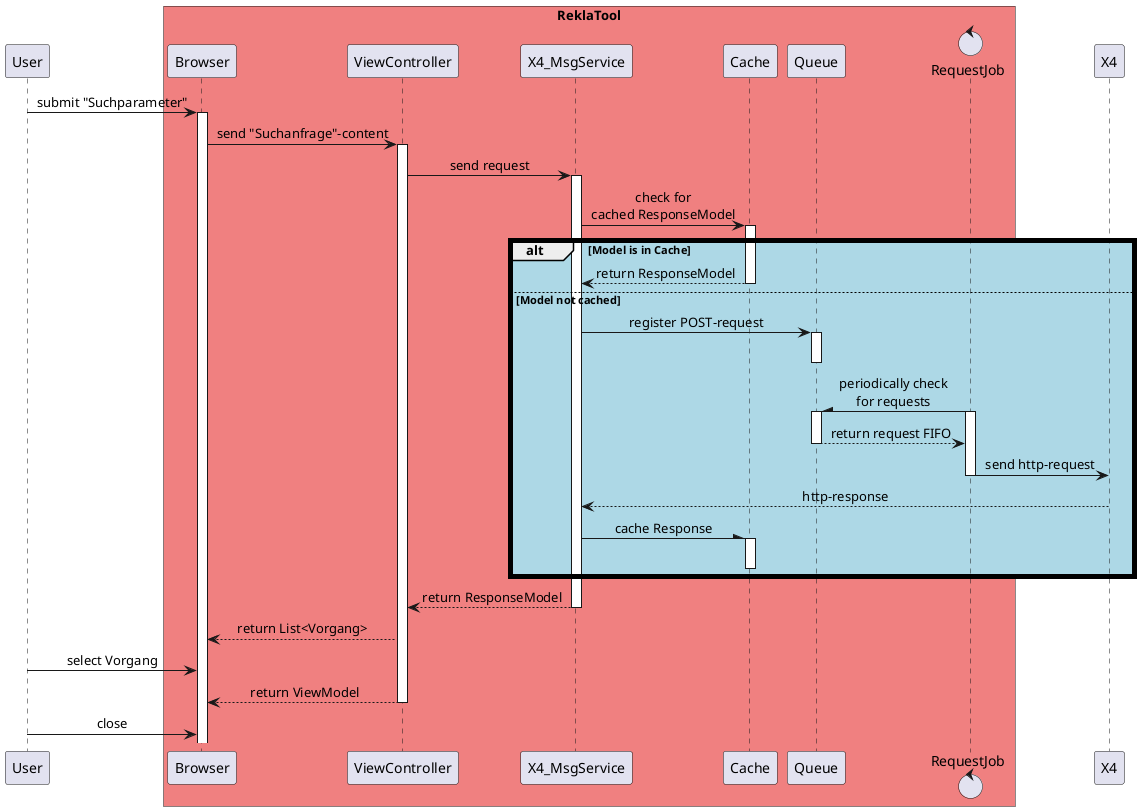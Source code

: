 @startuml Test101
skinparam SequenceGroupBodyBackgroundColor lightblue
skinparam SequenceGroupBorderThickness 5
skinparam SequenceMessageAlignment center



participant User
box "ReklaTool" #LightCoral

User -> Browser ++: submit "Suchparameter"

Browser -> ViewController ++: send "Suchanfrage"-content 

ViewController -> X4_MsgService ++: send request

participant Cache
participant Queue
control RequestJob
end box

X4_MsgService -> Cache ++: check for\ncached ResponseModel

alt Model is in Cache 

Cache --> X4_MsgService --: return ResponseModel

else Model not cached

X4_MsgService -> Queue ++: register POST-request
deactivate Queue

RequestJob -\ Queue ++: periodically check\nfor requests
activate RequestJob
Queue --> RequestJob --: return request FIFO
RequestJob -> X4 --: send http-request

X4 --> X4_MsgService: http-response
X4_MsgService -\ Cache ++: cache Response
deactivate Cache
end

X4_MsgService --> ViewController: return ResponseModel

deactivate X4_MsgService

ViewController --> Browser: return List<Vorgang>
User -> Browser: select Vorgang

ViewController --> Browser --: return ViewModel

User -> Browser --: close

@enduml